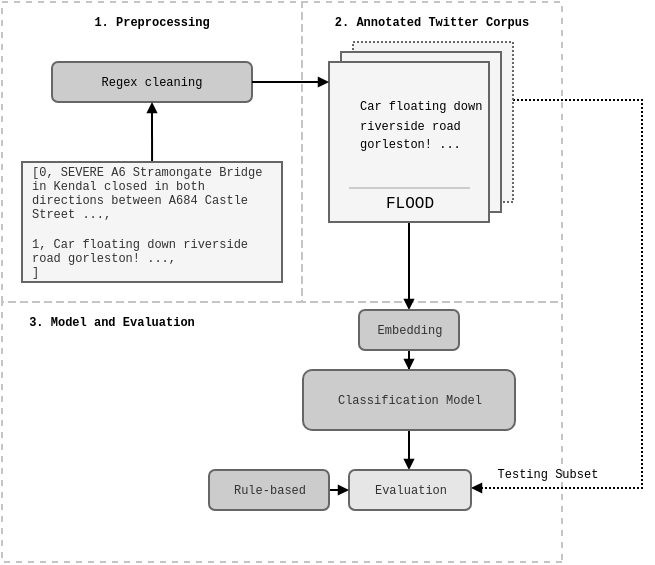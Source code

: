 <mxfile version="14.9.7" type="device"><diagram id="C5RBs43oDa-KdzZeNtuy" name="Page-1"><mxGraphModel dx="697" dy="897" grid="1" gridSize="10" guides="1" tooltips="1" connect="1" arrows="1" fold="1" page="0" pageScale="1" pageWidth="827" pageHeight="1169" math="0" shadow="0"><root><mxCell id="WIyWlLk6GJQsqaUBKTNV-0"/><mxCell id="WIyWlLk6GJQsqaUBKTNV-1" parent="WIyWlLk6GJQsqaUBKTNV-0"/><mxCell id="htGAOw-CZSNQpVbhGhwb-0" value="" style="rounded=0;whiteSpace=wrap;html=1;fillColor=none;dashed=1;strokeColor=#C4C4C4;" parent="WIyWlLk6GJQsqaUBKTNV-1" vertex="1"><mxGeometry x="-50" y="-160" width="150" height="150" as="geometry"/></mxCell><mxCell id="C7BFH2GHn7wdD_Tc75Qw-37" value="" style="text;html=1;align=center;verticalAlign=middle;whiteSpace=wrap;rounded=1;fontFamily=Courier New;fontSize=6;strokeColor=#666666;fontColor=#333333;fillColor=#CCCCCC;" parent="WIyWlLk6GJQsqaUBKTNV-1" vertex="1"><mxGeometry x="-25" y="-130" width="100" height="20" as="geometry"/></mxCell><mxCell id="C7BFH2GHn7wdD_Tc75Qw-36" value="Regex cleaning" style="text;html=1;align=center;verticalAlign=middle;whiteSpace=wrap;rounded=0;fontFamily=Courier New;fontSize=6;" parent="WIyWlLk6GJQsqaUBKTNV-1" vertex="1"><mxGeometry x="-40" y="-130" width="130" height="20" as="geometry"/></mxCell><mxCell id="htGAOw-CZSNQpVbhGhwb-1" value="" style="rounded=0;whiteSpace=wrap;html=1;fillColor=none;dashed=1;strokeColor=#C4C4C4;" parent="WIyWlLk6GJQsqaUBKTNV-1" vertex="1"><mxGeometry x="100" y="-160" width="130" height="150" as="geometry"/></mxCell><mxCell id="htGAOw-CZSNQpVbhGhwb-2" value="" style="rounded=0;whiteSpace=wrap;html=1;fillColor=none;dashed=1;strokeColor=#C4C4C4;perimeterSpacing=0;direction=west;" parent="WIyWlLk6GJQsqaUBKTNV-1" vertex="1"><mxGeometry x="-50" y="-10" width="280" height="130" as="geometry"/></mxCell><mxCell id="C7BFH2GHn7wdD_Tc75Qw-51" style="edgeStyle=orthogonalEdgeStyle;rounded=0;orthogonalLoop=1;jettySize=auto;html=1;endArrow=block;endFill=1;endSize=3;strokeColor=#000000;fontFamily=Georgia;fontSize=6;dashed=1;dashPattern=1 1;entryX=1;entryY=0.5;entryDx=0;entryDy=0;" parent="WIyWlLk6GJQsqaUBKTNV-1" edge="1"><mxGeometry relative="1" as="geometry"><mxPoint x="184.5" y="83" as="targetPoint"/><Array as="points"><mxPoint x="270" y="-111"/><mxPoint x="270" y="83"/></Array><mxPoint x="205.5" y="-111" as="sourcePoint"/></mxGeometry></mxCell><mxCell id="C7BFH2GHn7wdD_Tc75Qw-28" value="" style="rounded=0;whiteSpace=wrap;html=1;strokeColor=#666666;fontColor=#333333;dashed=1;dashPattern=1 1;fillColor=#f5f5f5;" parent="WIyWlLk6GJQsqaUBKTNV-1" vertex="1"><mxGeometry x="125.5" y="-140" width="80" height="80" as="geometry"/></mxCell><mxCell id="C7BFH2GHn7wdD_Tc75Qw-27" value="" style="rounded=0;whiteSpace=wrap;html=1;fillColor=#f5f5f5;strokeColor=#666666;fontColor=#333333;" parent="WIyWlLk6GJQsqaUBKTNV-1" vertex="1"><mxGeometry x="119.5" y="-135" width="80" height="80" as="geometry"/></mxCell><mxCell id="C7BFH2GHn7wdD_Tc75Qw-39" style="edgeStyle=orthogonalEdgeStyle;rounded=0;orthogonalLoop=1;jettySize=auto;html=1;endArrow=block;endFill=1;endSize=3;strokeColor=#000000;fontFamily=Courier New;fontSize=6;entryX=0.5;entryY=0;entryDx=0;entryDy=0;" parent="WIyWlLk6GJQsqaUBKTNV-1" source="C7BFH2GHn7wdD_Tc75Qw-2" target="C7BFH2GHn7wdD_Tc75Qw-45" edge="1"><mxGeometry relative="1" as="geometry"><mxPoint x="159" y="-10" as="targetPoint"/></mxGeometry></mxCell><mxCell id="C7BFH2GHn7wdD_Tc75Qw-2" value="" style="rounded=0;whiteSpace=wrap;html=1;fillColor=#f5f5f5;strokeColor=#666666;fontColor=#333333;" parent="WIyWlLk6GJQsqaUBKTNV-1" vertex="1"><mxGeometry x="113.5" y="-130" width="80" height="80" as="geometry"/></mxCell><mxCell id="C7BFH2GHn7wdD_Tc75Qw-6" value="" style="endArrow=none;html=1;fillColor=#f5f5f5;strokeColor=#CCCCCC;exitX=0;exitY=1;exitDx=0;exitDy=0;" parent="WIyWlLk6GJQsqaUBKTNV-1" edge="1"><mxGeometry width="50" height="50" relative="1" as="geometry"><mxPoint x="123.5" y="-67" as="sourcePoint"/><mxPoint x="184" y="-67" as="targetPoint"/></mxGeometry></mxCell><mxCell id="9AqWxEYoFB-K3YXXLP7o-0" style="edgeStyle=orthogonalEdgeStyle;rounded=0;orthogonalLoop=1;jettySize=auto;html=1;entryX=0.5;entryY=1;entryDx=0;entryDy=0;endSize=3;endArrow=block;endFill=1;" parent="WIyWlLk6GJQsqaUBKTNV-1" target="C7BFH2GHn7wdD_Tc75Qw-37" edge="1"><mxGeometry relative="1" as="geometry"><mxPoint x="25.029" y="-80" as="sourcePoint"/></mxGeometry></mxCell><mxCell id="C7BFH2GHn7wdD_Tc75Qw-32" value="&lt;div align=&quot;left&quot;&gt;[0, SEVERE A6 Stramongate Bridge in Kendal closed in both directions between A684 Castle Street ...,&lt;/div&gt;&lt;div align=&quot;left&quot;&gt;&lt;br&gt;&lt;/div&gt;&lt;div align=&quot;left&quot;&gt;1, Car floating down riverside road gorleston! ...,&lt;/div&gt;&lt;div align=&quot;left&quot;&gt;]&lt;/div&gt;" style="rounded=0;whiteSpace=wrap;html=1;fontFamily=Courier New;fontSize=6;align=left;spacing=5;strokeColor=#666666;fontColor=#333333;fillColor=#f5f5f5;" parent="WIyWlLk6GJQsqaUBKTNV-1" vertex="1"><mxGeometry x="-40" y="-80" width="130" height="60" as="geometry"/></mxCell><mxCell id="htGAOw-CZSNQpVbhGhwb-5" style="edgeStyle=orthogonalEdgeStyle;rounded=0;orthogonalLoop=1;jettySize=auto;html=1;exitX=1;exitY=0.5;exitDx=0;exitDy=0;entryX=0;entryY=0;entryDx=0;entryDy=0;endSize=3;endArrow=block;endFill=1;" parent="WIyWlLk6GJQsqaUBKTNV-1" source="C7BFH2GHn7wdD_Tc75Qw-37" edge="1"><mxGeometry relative="1" as="geometry"><mxPoint x="113.5" y="-120" as="targetPoint"/></mxGeometry></mxCell><mxCell id="C7BFH2GHn7wdD_Tc75Qw-47" style="edgeStyle=orthogonalEdgeStyle;rounded=0;orthogonalLoop=1;jettySize=auto;html=1;entryX=0.5;entryY=0;entryDx=0;entryDy=0;endArrow=block;endFill=1;endSize=3;strokeColor=#000000;fontFamily=Georgia;fontSize=6;" parent="WIyWlLk6GJQsqaUBKTNV-1" source="C7BFH2GHn7wdD_Tc75Qw-45" target="C7BFH2GHn7wdD_Tc75Qw-46" edge="1"><mxGeometry relative="1" as="geometry"/></mxCell><mxCell id="C7BFH2GHn7wdD_Tc75Qw-45" value="&lt;font face=&quot;Courier New&quot;&gt;Embedding&lt;/font&gt;" style="rounded=1;whiteSpace=wrap;html=1;fontFamily=Georgia;fontSize=6;align=center;strokeColor=#666666;fontColor=#333333;fillColor=#CCCCCC;" parent="WIyWlLk6GJQsqaUBKTNV-1" vertex="1"><mxGeometry x="128.5" y="-6" width="50" height="20" as="geometry"/></mxCell><mxCell id="C7BFH2GHn7wdD_Tc75Qw-53" style="edgeStyle=orthogonalEdgeStyle;rounded=0;orthogonalLoop=1;jettySize=auto;html=1;entryX=0.5;entryY=0;entryDx=0;entryDy=0;endArrow=block;endFill=1;endSize=3;strokeColor=#000000;fontFamily=Georgia;fontSize=6;" parent="WIyWlLk6GJQsqaUBKTNV-1" source="C7BFH2GHn7wdD_Tc75Qw-46" target="C7BFH2GHn7wdD_Tc75Qw-50" edge="1"><mxGeometry relative="1" as="geometry"/></mxCell><mxCell id="C7BFH2GHn7wdD_Tc75Qw-46" value="&lt;font face=&quot;Courier New&quot;&gt;Classification Model&lt;/font&gt;" style="rounded=1;whiteSpace=wrap;html=1;fontFamily=Georgia;fontSize=6;align=center;strokeColor=#666666;fontColor=#333333;fillColor=#CCCCCC;" parent="WIyWlLk6GJQsqaUBKTNV-1" vertex="1"><mxGeometry x="100.5" y="24" width="106" height="30" as="geometry"/></mxCell><mxCell id="C7BFH2GHn7wdD_Tc75Qw-50" value="&lt;font face=&quot;Courier New&quot;&gt;Evaluation&lt;/font&gt;" style="rounded=1;whiteSpace=wrap;html=1;fontFamily=Georgia;fontSize=6;align=center;strokeColor=#666666;fontColor=#333333;fillColor=#E6E6E6;" parent="WIyWlLk6GJQsqaUBKTNV-1" vertex="1"><mxGeometry x="123.5" y="74" width="61" height="20" as="geometry"/></mxCell><mxCell id="C7BFH2GHn7wdD_Tc75Qw-52" value="Testing Subset" style="text;html=1;strokeColor=none;fillColor=none;align=center;verticalAlign=middle;whiteSpace=wrap;rounded=0;fontFamily=Courier New;fontSize=6;" parent="WIyWlLk6GJQsqaUBKTNV-1" vertex="1"><mxGeometry x="187.5" y="71" width="70" height="10" as="geometry"/></mxCell><mxCell id="C7BFH2GHn7wdD_Tc75Qw-56" style="edgeStyle=orthogonalEdgeStyle;rounded=0;orthogonalLoop=1;jettySize=auto;html=1;entryX=0;entryY=0.5;entryDx=0;entryDy=0;endArrow=block;endFill=1;endSize=3;strokeColor=#000000;fontFamily=Georgia;fontSize=6;exitX=1;exitY=0.5;exitDx=0;exitDy=0;" parent="WIyWlLk6GJQsqaUBKTNV-1" source="C7BFH2GHn7wdD_Tc75Qw-54" target="C7BFH2GHn7wdD_Tc75Qw-50" edge="1"><mxGeometry relative="1" as="geometry"><Array as="points"><mxPoint x="90" y="84"/></Array></mxGeometry></mxCell><mxCell id="C7BFH2GHn7wdD_Tc75Qw-54" value="Rule-based" style="rounded=1;whiteSpace=wrap;html=1;fontFamily=Courier New;fontSize=6;align=center;strokeColor=#666666;fontColor=#333333;fillColor=#CCCCCC;" parent="WIyWlLk6GJQsqaUBKTNV-1" vertex="1"><mxGeometry x="53.5" y="74" width="60" height="20" as="geometry"/></mxCell><mxCell id="C7BFH2GHn7wdD_Tc75Qw-60" value="&lt;b&gt;2. Annotated Twitter Corpus&lt;br&gt;&lt;/b&gt;" style="text;html=1;align=center;verticalAlign=middle;whiteSpace=wrap;rounded=0;fontFamily=Courier New;fontSize=6;" parent="WIyWlLk6GJQsqaUBKTNV-1" vertex="1"><mxGeometry x="100" y="-160" width="130" height="20" as="geometry"/></mxCell><mxCell id="9AqWxEYoFB-K3YXXLP7o-1" value="&lt;b&gt;3. Model and Evaluation&lt;/b&gt;" style="text;html=1;align=center;verticalAlign=middle;whiteSpace=wrap;rounded=0;fontFamily=Courier New;fontSize=6;" parent="WIyWlLk6GJQsqaUBKTNV-1" vertex="1"><mxGeometry x="-50" y="-10" width="110" height="20" as="geometry"/></mxCell><mxCell id="Yyxoaj6j9voddhg7FHvM-2" value="FLOOD" style="text;html=1;strokeColor=none;fillColor=none;align=center;verticalAlign=middle;whiteSpace=wrap;rounded=0;fontSize=8;fontFamily=Courier New;" parent="WIyWlLk6GJQsqaUBKTNV-1" vertex="1"><mxGeometry x="133.5" y="-70" width="40" height="20" as="geometry"/></mxCell><mxCell id="Yyxoaj6j9voddhg7FHvM-3" value="&lt;font style=&quot;font-size: 6px&quot;&gt;Car floating down riverside road gorleston! ...&lt;/font&gt;" style="text;whiteSpace=wrap;html=1;fontSize=8;fontFamily=Courier New;" parent="WIyWlLk6GJQsqaUBKTNV-1" vertex="1"><mxGeometry x="126.75" y="-120" width="66.5" height="50" as="geometry"/></mxCell><mxCell id="Yyxoaj6j9voddhg7FHvM-4" value="&lt;b&gt;1. Preprocessing&lt;/b&gt;" style="text;html=1;align=center;verticalAlign=middle;whiteSpace=wrap;rounded=0;fontFamily=Courier New;fontSize=6;" parent="WIyWlLk6GJQsqaUBKTNV-1" vertex="1"><mxGeometry x="-40" y="-160" width="130" height="20" as="geometry"/></mxCell></root></mxGraphModel></diagram></mxfile>
